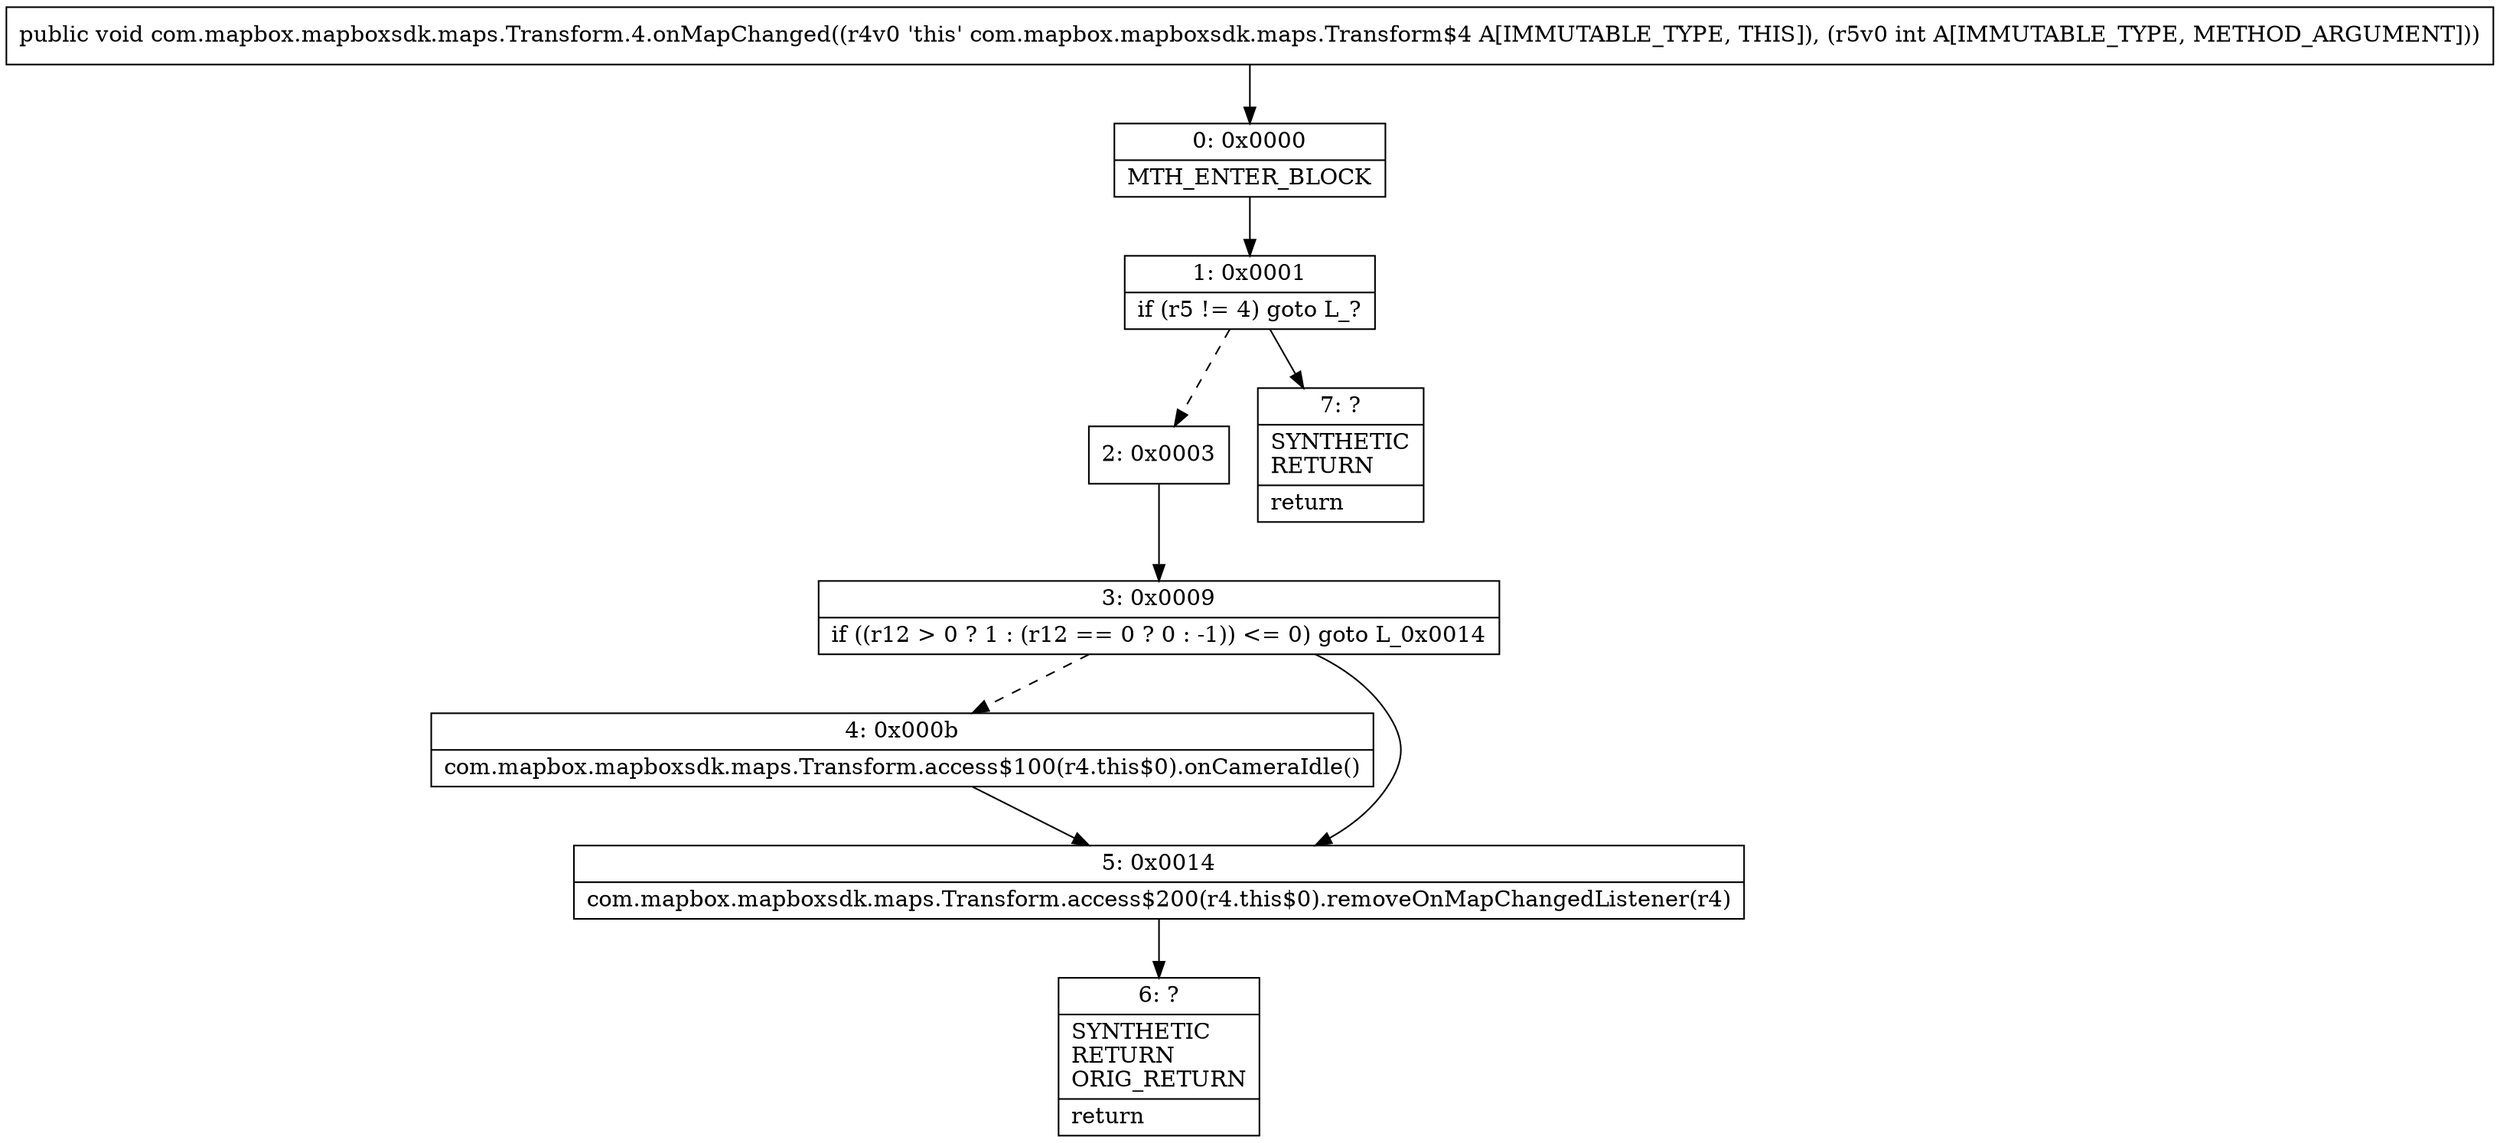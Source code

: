 digraph "CFG forcom.mapbox.mapboxsdk.maps.Transform.4.onMapChanged(I)V" {
Node_0 [shape=record,label="{0\:\ 0x0000|MTH_ENTER_BLOCK\l}"];
Node_1 [shape=record,label="{1\:\ 0x0001|if (r5 != 4) goto L_?\l}"];
Node_2 [shape=record,label="{2\:\ 0x0003}"];
Node_3 [shape=record,label="{3\:\ 0x0009|if ((r12 \> 0 ? 1 : (r12 == 0 ? 0 : \-1)) \<= 0) goto L_0x0014\l}"];
Node_4 [shape=record,label="{4\:\ 0x000b|com.mapbox.mapboxsdk.maps.Transform.access$100(r4.this$0).onCameraIdle()\l}"];
Node_5 [shape=record,label="{5\:\ 0x0014|com.mapbox.mapboxsdk.maps.Transform.access$200(r4.this$0).removeOnMapChangedListener(r4)\l}"];
Node_6 [shape=record,label="{6\:\ ?|SYNTHETIC\lRETURN\lORIG_RETURN\l|return\l}"];
Node_7 [shape=record,label="{7\:\ ?|SYNTHETIC\lRETURN\l|return\l}"];
MethodNode[shape=record,label="{public void com.mapbox.mapboxsdk.maps.Transform.4.onMapChanged((r4v0 'this' com.mapbox.mapboxsdk.maps.Transform$4 A[IMMUTABLE_TYPE, THIS]), (r5v0 int A[IMMUTABLE_TYPE, METHOD_ARGUMENT])) }"];
MethodNode -> Node_0;
Node_0 -> Node_1;
Node_1 -> Node_2[style=dashed];
Node_1 -> Node_7;
Node_2 -> Node_3;
Node_3 -> Node_4[style=dashed];
Node_3 -> Node_5;
Node_4 -> Node_5;
Node_5 -> Node_6;
}

